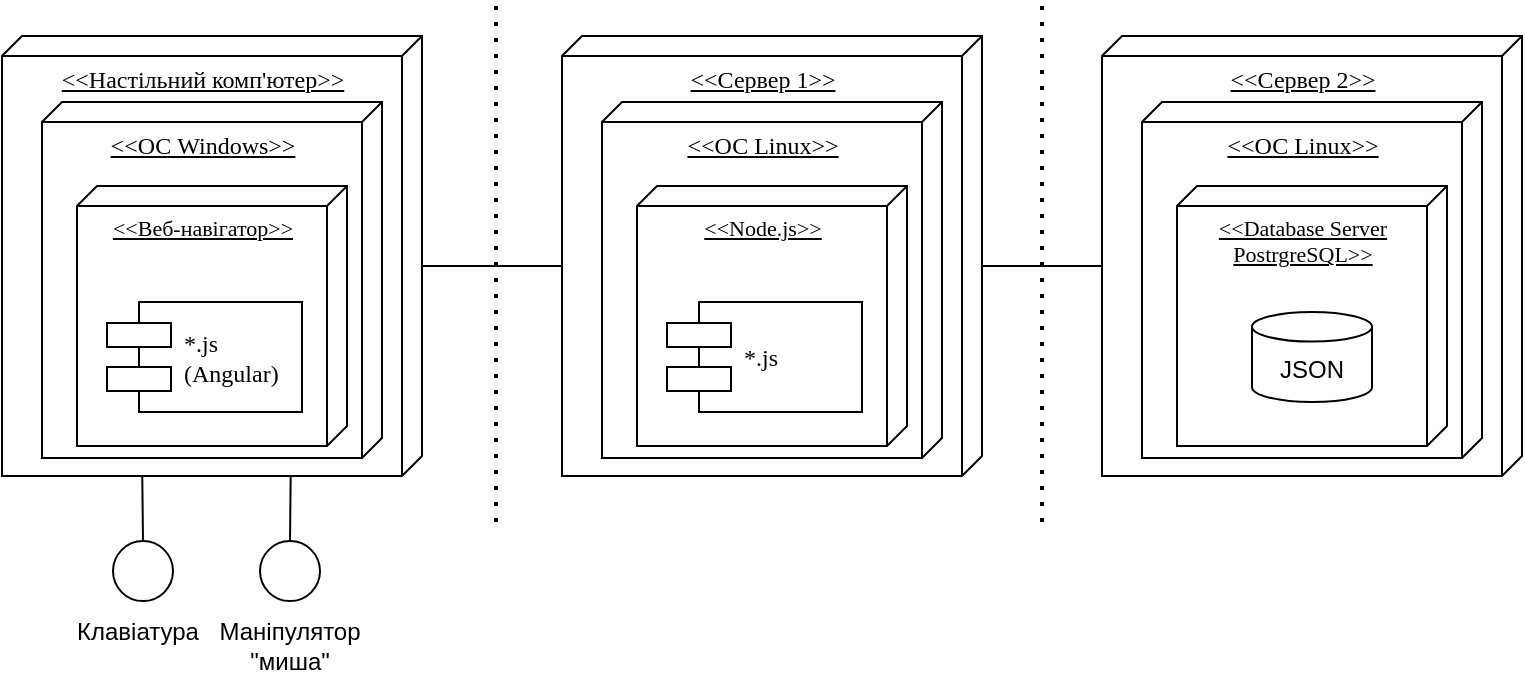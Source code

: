 <mxfile version="20.3.3" type="github"><diagram name="Page-1" id="5f0bae14-7c28-e335-631c-24af17079c00"><mxGraphModel dx="1221" dy="681" grid="1" gridSize="10" guides="1" tooltips="1" connect="1" arrows="1" fold="1" page="1" pageScale="1" pageWidth="1100" pageHeight="850" background="none" math="0" shadow="0"><root><mxCell id="0"/><mxCell id="1" parent="0"/><mxCell id="vmLryBGseZnXET4JXOA6-15" value="" style="endArrow=none;dashed=1;html=1;dashPattern=1 3;strokeWidth=2;rounded=0;fontSize=12;" edge="1" parent="1"><mxGeometry width="50" height="50" relative="1" as="geometry"><mxPoint x="650" y="310" as="sourcePoint"/><mxPoint x="650" y="50" as="targetPoint"/><Array as="points"/></mxGeometry></mxCell><mxCell id="vmLryBGseZnXET4JXOA6-14" style="edgeStyle=orthogonalEdgeStyle;rounded=0;html=1;labelBackgroundColor=none;startArrow=none;startFill=0;startSize=8;endArrow=none;endFill=0;endSize=16;fontFamily=Verdana;fontSize=12;entryX=0;entryY=0;entryDx=105;entryDy=0;entryPerimeter=0;exitX=0.469;exitY=1;exitDx=0;exitDy=0;exitPerimeter=0;" edge="1" parent="1"><mxGeometry relative="1" as="geometry"><Array as="points"><mxPoint x="684" y="182"/><mxPoint x="614" y="182"/></Array><mxPoint x="684" y="170.18" as="sourcePoint"/><mxPoint x="614" y="172" as="targetPoint"/></mxGeometry></mxCell><mxCell id="39150e848f15840c-1" value="&amp;lt;&amp;lt;Настільний комп'ютер&amp;gt;&amp;gt;" style="verticalAlign=top;align=center;spacingTop=8;spacingLeft=2;spacingRight=12;shape=cube;size=10;direction=south;fontStyle=4;html=1;rounded=0;shadow=0;comic=0;labelBackgroundColor=none;strokeWidth=1;fontFamily=Verdana;fontSize=12;" parent="1" vertex="1"><mxGeometry x="130" y="67" width="210" height="220" as="geometry"/></mxCell><mxCell id="39150e848f15840c-12" style="edgeStyle=none;rounded=0;html=1;dashed=1;labelBackgroundColor=none;startArrow=none;startFill=0;startSize=8;endArrow=open;endFill=0;endSize=16;fontFamily=Verdana;fontSize=12;" parent="1" edge="1"><mxGeometry relative="1" as="geometry"><mxPoint x="640" y="241.219" as="sourcePoint"/><mxPoint x="639.95" y="240.995" as="targetPoint"/></mxGeometry></mxCell><mxCell id="39150e848f15840c-16" style="edgeStyle=orthogonalEdgeStyle;rounded=0;html=1;dashed=1;labelBackgroundColor=none;startArrow=none;startFill=0;startSize=8;endArrow=open;endFill=0;endSize=16;fontFamily=Verdana;fontSize=12;" parent="1" edge="1"><mxGeometry relative="1" as="geometry"><mxPoint x="680" y="165" as="sourcePoint"/><mxPoint x="720" y="165" as="targetPoint"/></mxGeometry></mxCell><mxCell id="39150e848f15840c-18" style="edgeStyle=orthogonalEdgeStyle;rounded=0;html=1;labelBackgroundColor=none;startArrow=none;startFill=0;startSize=8;endArrow=none;endFill=0;endSize=16;fontFamily=Verdana;fontSize=12;entryX=0;entryY=0;entryDx=105;entryDy=0;entryPerimeter=0;exitX=0.469;exitY=1;exitDx=0;exitDy=0;exitPerimeter=0;" parent="1" source="vmLryBGseZnXET4JXOA6-4" target="39150e848f15840c-1" edge="1"><mxGeometry relative="1" as="geometry"><Array as="points"><mxPoint x="410" y="182"/><mxPoint x="340" y="182"/></Array><mxPoint x="460" y="350" as="sourcePoint"/><mxPoint x="370" y="360" as="targetPoint"/></mxGeometry></mxCell><mxCell id="vmLryBGseZnXET4JXOA6-1" value="&amp;lt;&amp;lt;ОС Windows&amp;gt;&amp;gt;" style="verticalAlign=top;align=center;spacingTop=8;spacingLeft=2;spacingRight=12;shape=cube;size=10;direction=south;fontStyle=4;html=1;rounded=0;shadow=0;comic=0;labelBackgroundColor=none;strokeWidth=1;fontFamily=Verdana;fontSize=12;" vertex="1" parent="1"><mxGeometry x="150" y="100" width="170" height="178" as="geometry"/></mxCell><mxCell id="vmLryBGseZnXET4JXOA6-2" value="&amp;lt;&amp;lt;Веб-навігатор&amp;gt;&amp;gt;" style="verticalAlign=top;align=center;spacingTop=8;spacingLeft=2;spacingRight=12;shape=cube;size=10;direction=south;fontStyle=4;html=1;rounded=0;shadow=0;comic=0;labelBackgroundColor=none;strokeWidth=1;fontFamily=Verdana;fontSize=11;" vertex="1" parent="1"><mxGeometry x="167.5" y="142" width="135" height="130" as="geometry"/></mxCell><mxCell id="vmLryBGseZnXET4JXOA6-3" value="*.js&lt;br&gt;(Angular)" style="shape=component;align=left;spacingLeft=36;rounded=0;shadow=0;comic=0;labelBackgroundColor=none;strokeWidth=1;fontFamily=Verdana;fontSize=12;html=1;" vertex="1" parent="1"><mxGeometry x="182.5" y="200" width="97.5" height="55" as="geometry"/></mxCell><mxCell id="vmLryBGseZnXET4JXOA6-4" value="&amp;lt;&amp;lt;Сервер 1&amp;gt;&amp;gt;" style="verticalAlign=top;align=center;spacingTop=8;spacingLeft=2;spacingRight=12;shape=cube;size=10;direction=south;fontStyle=4;html=1;rounded=0;shadow=0;comic=0;labelBackgroundColor=none;strokeWidth=1;fontFamily=Verdana;fontSize=12;" vertex="1" parent="1"><mxGeometry x="410" y="67" width="210" height="220" as="geometry"/></mxCell><mxCell id="vmLryBGseZnXET4JXOA6-5" value="&amp;lt;&amp;lt;ОС Linux&amp;gt;&amp;gt;" style="verticalAlign=top;align=center;spacingTop=8;spacingLeft=2;spacingRight=12;shape=cube;size=10;direction=south;fontStyle=4;html=1;rounded=0;shadow=0;comic=0;labelBackgroundColor=none;strokeWidth=1;fontFamily=Verdana;fontSize=12;" vertex="1" parent="1"><mxGeometry x="430" y="100" width="170" height="178" as="geometry"/></mxCell><mxCell id="vmLryBGseZnXET4JXOA6-6" value="&amp;lt;&amp;lt;Node.js&amp;gt;&amp;gt;" style="verticalAlign=top;align=center;spacingTop=8;spacingLeft=2;spacingRight=12;shape=cube;size=10;direction=south;fontStyle=4;html=1;rounded=0;shadow=0;comic=0;labelBackgroundColor=none;strokeWidth=1;fontFamily=Verdana;fontSize=11;" vertex="1" parent="1"><mxGeometry x="447.5" y="142" width="135" height="130" as="geometry"/></mxCell><mxCell id="vmLryBGseZnXET4JXOA6-7" value="*.js&lt;br&gt;" style="shape=component;align=left;spacingLeft=36;rounded=0;shadow=0;comic=0;labelBackgroundColor=none;strokeWidth=1;fontFamily=Verdana;fontSize=12;html=1;" vertex="1" parent="1"><mxGeometry x="462.5" y="200" width="97.5" height="55" as="geometry"/></mxCell><mxCell id="vmLryBGseZnXET4JXOA6-8" value="" style="endArrow=none;dashed=1;html=1;dashPattern=1 3;strokeWidth=2;rounded=0;fontSize=12;" edge="1" parent="1"><mxGeometry width="50" height="50" relative="1" as="geometry"><mxPoint x="377" y="310" as="sourcePoint"/><mxPoint x="377" y="50" as="targetPoint"/><Array as="points"/></mxGeometry></mxCell><mxCell id="vmLryBGseZnXET4JXOA6-9" value="&amp;lt;&amp;lt;Сервер 2&amp;gt;&amp;gt;" style="verticalAlign=top;align=center;spacingTop=8;spacingLeft=2;spacingRight=12;shape=cube;size=10;direction=south;fontStyle=4;html=1;rounded=0;shadow=0;comic=0;labelBackgroundColor=none;strokeWidth=1;fontFamily=Verdana;fontSize=12;" vertex="1" parent="1"><mxGeometry x="680" y="67" width="210" height="220" as="geometry"/></mxCell><mxCell id="vmLryBGseZnXET4JXOA6-10" value="&amp;lt;&amp;lt;ОС Linux&amp;gt;&amp;gt;" style="verticalAlign=top;align=center;spacingTop=8;spacingLeft=2;spacingRight=12;shape=cube;size=10;direction=south;fontStyle=4;html=1;rounded=0;shadow=0;comic=0;labelBackgroundColor=none;strokeWidth=1;fontFamily=Verdana;fontSize=12;" vertex="1" parent="1"><mxGeometry x="700" y="100" width="170" height="178" as="geometry"/></mxCell><mxCell id="vmLryBGseZnXET4JXOA6-11" value="&amp;lt;&amp;lt;Database Server&lt;br&gt;PostrgreSQL&amp;gt;&amp;gt;" style="verticalAlign=top;align=center;spacingTop=8;spacingLeft=2;spacingRight=12;shape=cube;size=10;direction=south;fontStyle=4;html=1;rounded=0;shadow=0;comic=0;labelBackgroundColor=none;strokeWidth=1;fontFamily=Verdana;fontSize=11;" vertex="1" parent="1"><mxGeometry x="717.5" y="142" width="135" height="130" as="geometry"/></mxCell><mxCell id="vmLryBGseZnXET4JXOA6-13" value="JSON" style="shape=cylinder3;whiteSpace=wrap;html=1;boundedLbl=1;backgroundOutline=1;size=7.4;fontSize=12;" vertex="1" parent="1"><mxGeometry x="755" y="205" width="60" height="45" as="geometry"/></mxCell><mxCell id="vmLryBGseZnXET4JXOA6-16" value="" style="ellipse;whiteSpace=wrap;html=1;aspect=fixed;fontSize=12;" vertex="1" parent="1"><mxGeometry x="185.5" y="319.56" width="30" height="30" as="geometry"/></mxCell><mxCell id="vmLryBGseZnXET4JXOA6-17" value="" style="endArrow=none;html=1;rounded=0;fontSize=12;entryX=1.001;entryY=0.666;entryDx=0;entryDy=0;entryPerimeter=0;exitX=0.5;exitY=0;exitDx=0;exitDy=0;" edge="1" parent="1" source="vmLryBGseZnXET4JXOA6-16" target="39150e848f15840c-1"><mxGeometry width="50" height="50" relative="1" as="geometry"><mxPoint x="210" y="310" as="sourcePoint"/><mxPoint x="560" y="270" as="targetPoint"/></mxGeometry></mxCell><mxCell id="vmLryBGseZnXET4JXOA6-18" value="" style="ellipse;whiteSpace=wrap;html=1;aspect=fixed;fontSize=12;" vertex="1" parent="1"><mxGeometry x="259" y="319.56" width="30" height="30" as="geometry"/></mxCell><mxCell id="vmLryBGseZnXET4JXOA6-19" value="" style="endArrow=none;html=1;rounded=0;fontSize=12;exitX=0.5;exitY=0;exitDx=0;exitDy=0;entryX=1.002;entryY=0.646;entryDx=0;entryDy=0;entryPerimeter=0;" edge="1" parent="1" source="vmLryBGseZnXET4JXOA6-18"><mxGeometry width="50" height="50" relative="1" as="geometry"><mxPoint x="580" y="319.56" as="sourcePoint"/><mxPoint x="274.34" y="287.0" as="targetPoint"/></mxGeometry></mxCell><mxCell id="vmLryBGseZnXET4JXOA6-20" value="Маніпулятор &quot;миша&quot;" style="text;html=1;strokeColor=none;fillColor=none;align=center;verticalAlign=middle;whiteSpace=wrap;rounded=0;fontSize=12;" vertex="1" parent="1"><mxGeometry x="244" y="356.56" width="60" height="30" as="geometry"/></mxCell><mxCell id="vmLryBGseZnXET4JXOA6-21" value="Клавіатура" style="text;html=1;strokeColor=none;fillColor=none;align=center;verticalAlign=middle;whiteSpace=wrap;rounded=0;fontSize=12;" vertex="1" parent="1"><mxGeometry x="167.5" y="349.56" width="60" height="30" as="geometry"/></mxCell></root></mxGraphModel></diagram></mxfile>
